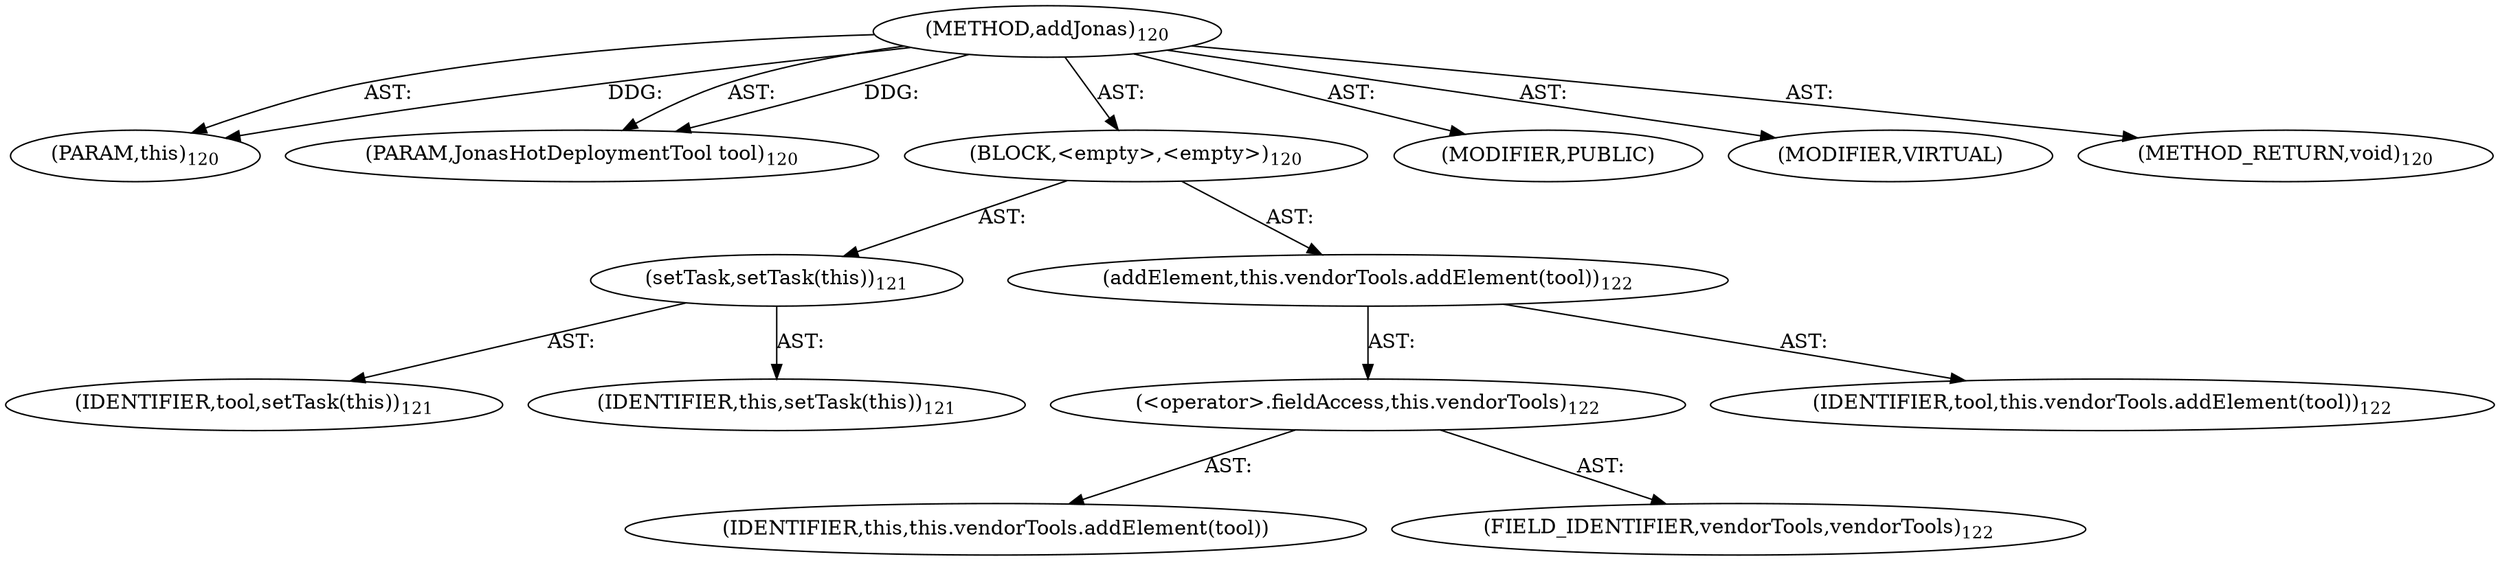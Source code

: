digraph "addJonas" {  
"111669149698" [label = <(METHOD,addJonas)<SUB>120</SUB>> ]
"115964116994" [label = <(PARAM,this)<SUB>120</SUB>> ]
"115964116999" [label = <(PARAM,JonasHotDeploymentTool tool)<SUB>120</SUB>> ]
"25769803778" [label = <(BLOCK,&lt;empty&gt;,&lt;empty&gt;)<SUB>120</SUB>> ]
"30064771078" [label = <(setTask,setTask(this))<SUB>121</SUB>> ]
"68719476747" [label = <(IDENTIFIER,tool,setTask(this))<SUB>121</SUB>> ]
"68719476738" [label = <(IDENTIFIER,this,setTask(this))<SUB>121</SUB>> ]
"30064771079" [label = <(addElement,this.vendorTools.addElement(tool))<SUB>122</SUB>> ]
"30064771080" [label = <(&lt;operator&gt;.fieldAccess,this.vendorTools)<SUB>122</SUB>> ]
"68719476748" [label = <(IDENTIFIER,this,this.vendorTools.addElement(tool))> ]
"55834574850" [label = <(FIELD_IDENTIFIER,vendorTools,vendorTools)<SUB>122</SUB>> ]
"68719476749" [label = <(IDENTIFIER,tool,this.vendorTools.addElement(tool))<SUB>122</SUB>> ]
"133143986183" [label = <(MODIFIER,PUBLIC)> ]
"133143986184" [label = <(MODIFIER,VIRTUAL)> ]
"128849018882" [label = <(METHOD_RETURN,void)<SUB>120</SUB>> ]
  "111669149698" -> "115964116994"  [ label = "AST: "] 
  "111669149698" -> "115964116999"  [ label = "AST: "] 
  "111669149698" -> "25769803778"  [ label = "AST: "] 
  "111669149698" -> "133143986183"  [ label = "AST: "] 
  "111669149698" -> "133143986184"  [ label = "AST: "] 
  "111669149698" -> "128849018882"  [ label = "AST: "] 
  "25769803778" -> "30064771078"  [ label = "AST: "] 
  "25769803778" -> "30064771079"  [ label = "AST: "] 
  "30064771078" -> "68719476747"  [ label = "AST: "] 
  "30064771078" -> "68719476738"  [ label = "AST: "] 
  "30064771079" -> "30064771080"  [ label = "AST: "] 
  "30064771079" -> "68719476749"  [ label = "AST: "] 
  "30064771080" -> "68719476748"  [ label = "AST: "] 
  "30064771080" -> "55834574850"  [ label = "AST: "] 
  "111669149698" -> "115964116994"  [ label = "DDG: "] 
  "111669149698" -> "115964116999"  [ label = "DDG: "] 
}
